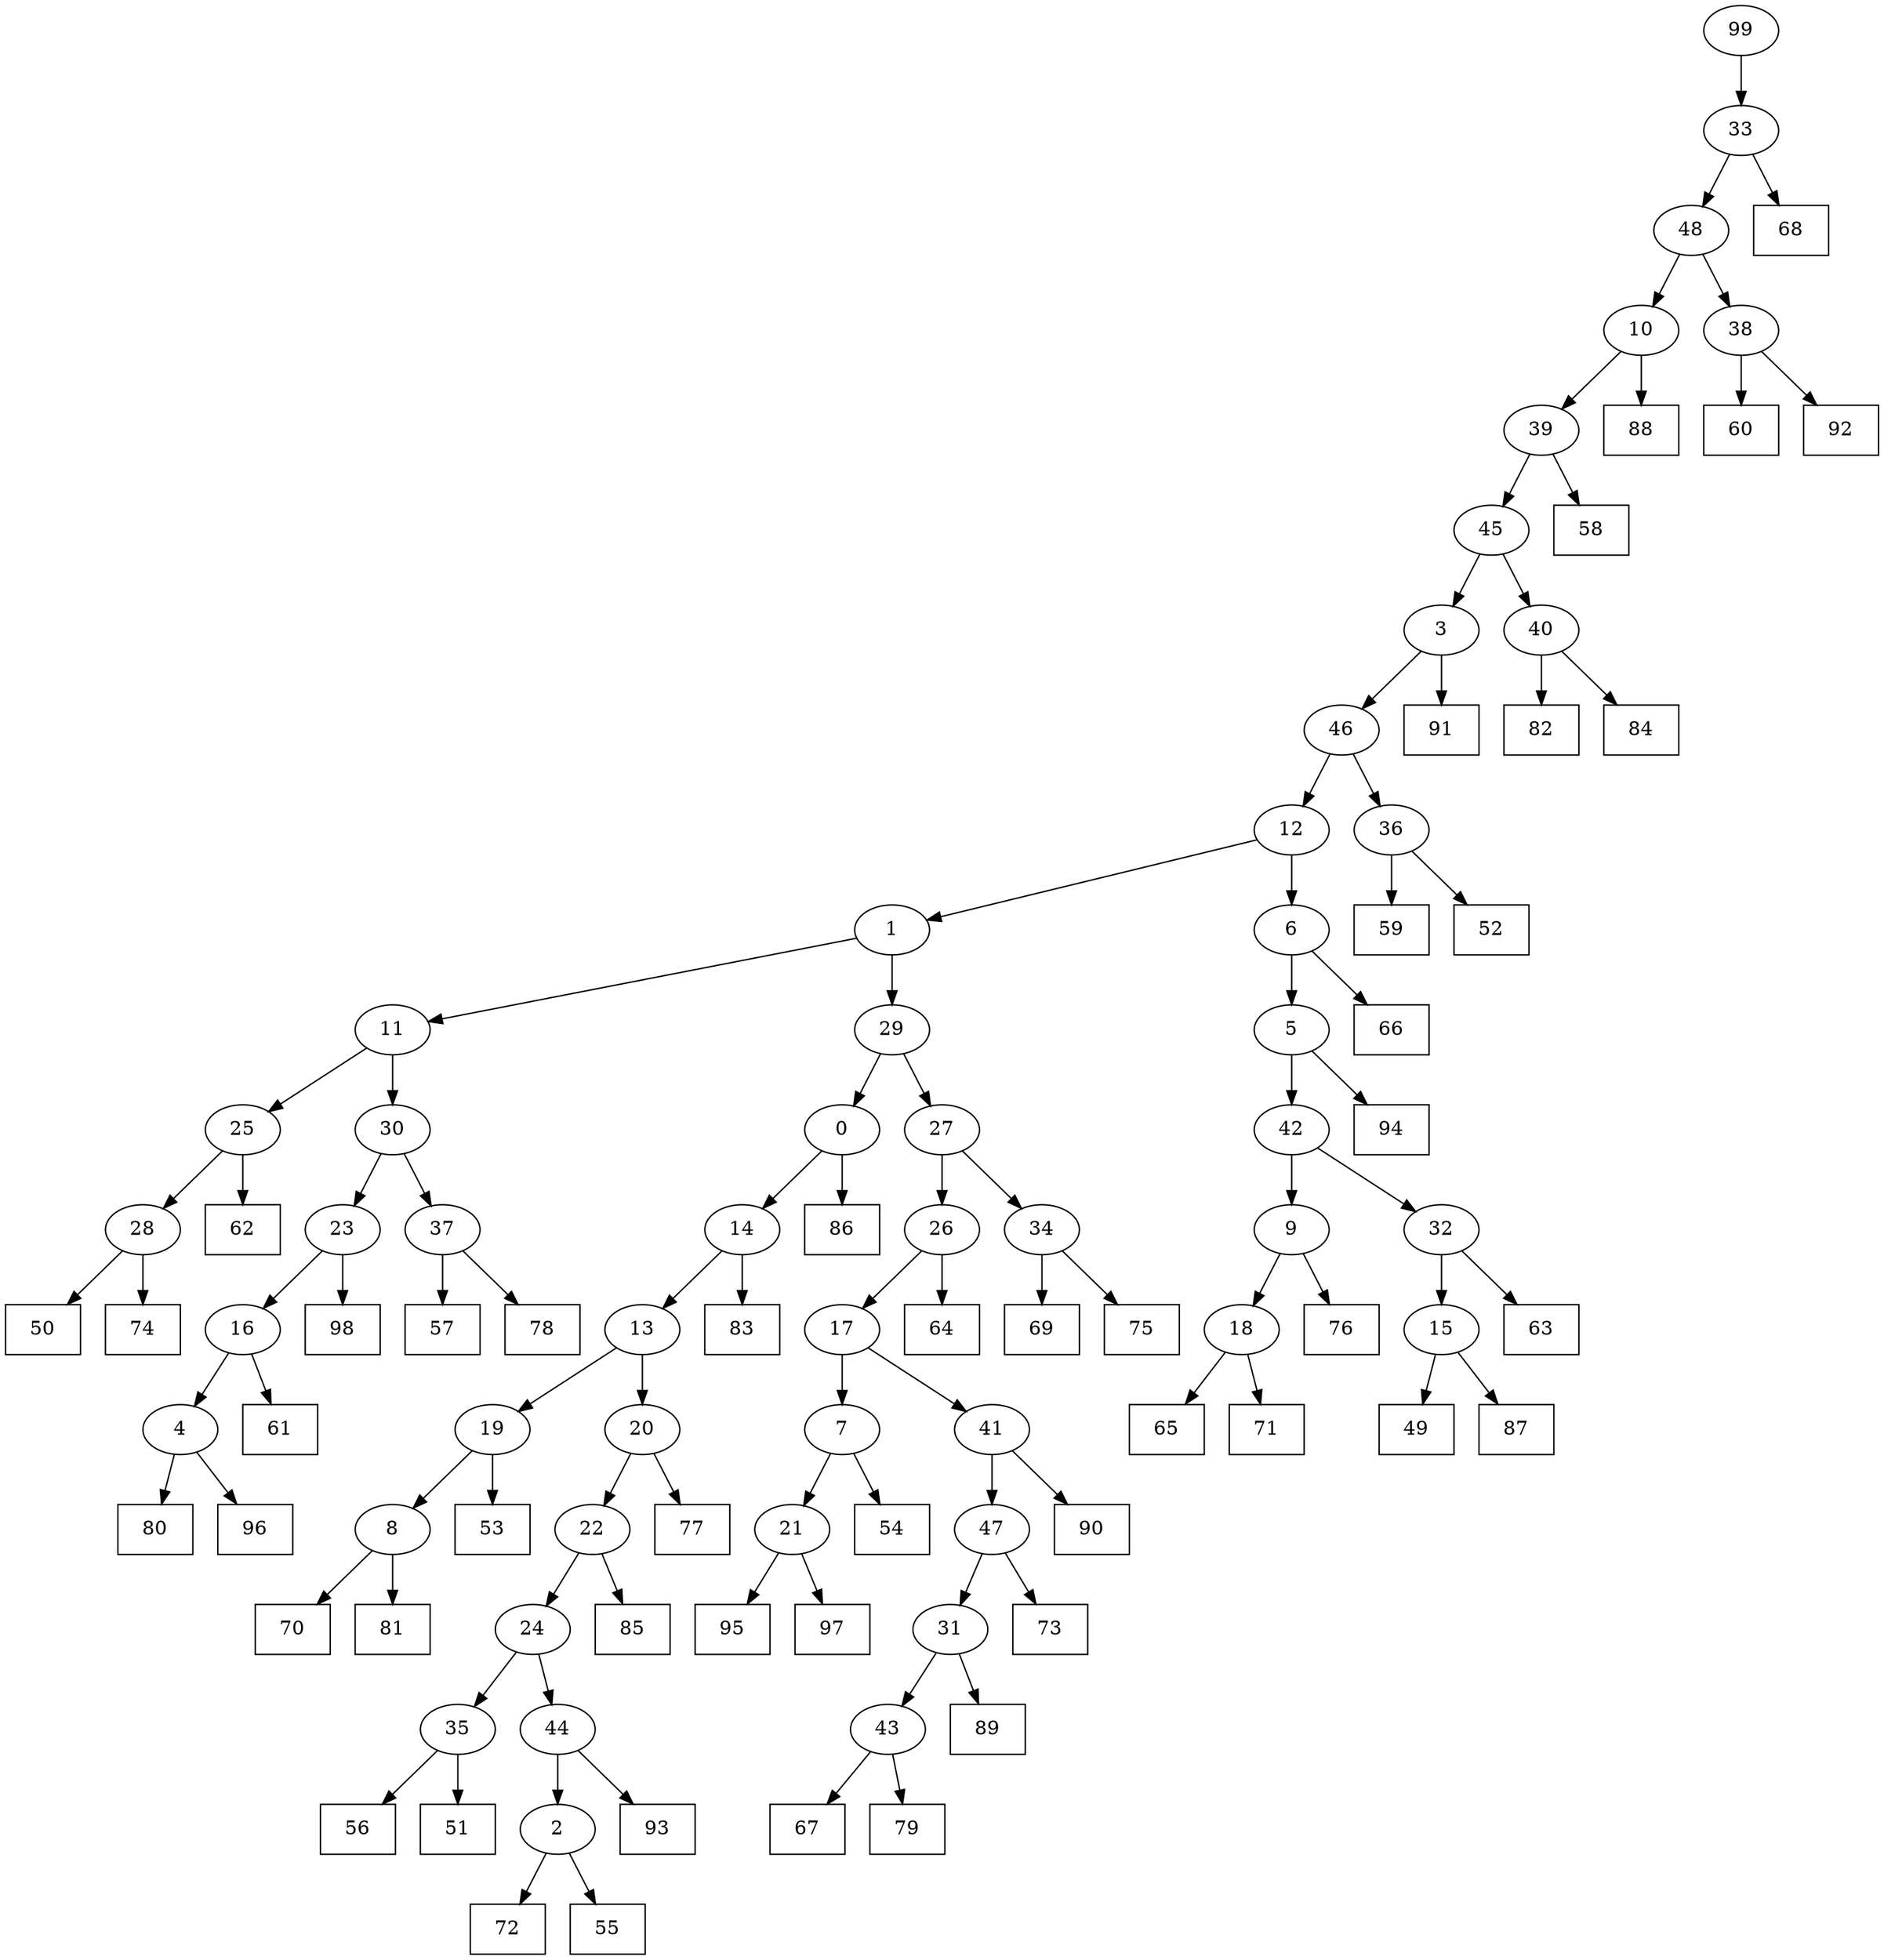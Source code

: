 digraph G {
0[label="0"];
1[label="1"];
2[label="2"];
3[label="3"];
4[label="4"];
5[label="5"];
6[label="6"];
7[label="7"];
8[label="8"];
9[label="9"];
10[label="10"];
11[label="11"];
12[label="12"];
13[label="13"];
14[label="14"];
15[label="15"];
16[label="16"];
17[label="17"];
18[label="18"];
19[label="19"];
20[label="20"];
21[label="21"];
22[label="22"];
23[label="23"];
24[label="24"];
25[label="25"];
26[label="26"];
27[label="27"];
28[label="28"];
29[label="29"];
30[label="30"];
31[label="31"];
32[label="32"];
33[label="33"];
34[label="34"];
35[label="35"];
36[label="36"];
37[label="37"];
38[label="38"];
39[label="39"];
40[label="40"];
41[label="41"];
42[label="42"];
43[label="43"];
44[label="44"];
45[label="45"];
46[label="46"];
47[label="47"];
48[label="48"];
49[shape=box,label="49"];
50[shape=box,label="89"];
51[shape=box,label="73"];
52[shape=box,label="95"];
53[shape=box,label="63"];
54[shape=box,label="80"];
55[shape=box,label="91"];
56[shape=box,label="69"];
57[shape=box,label="54"];
58[shape=box,label="93"];
59[shape=box,label="59"];
60[shape=box,label="67"];
61[shape=box,label="57"];
62[shape=box,label="62"];
63[shape=box,label="82"];
64[shape=box,label="70"];
65[shape=box,label="58"];
66[shape=box,label="72"];
67[shape=box,label="75"];
68[shape=box,label="66"];
69[shape=box,label="94"];
70[shape=box,label="61"];
71[shape=box,label="50"];
72[shape=box,label="98"];
73[shape=box,label="81"];
74[shape=box,label="65"];
75[shape=box,label="56"];
76[shape=box,label="87"];
77[shape=box,label="74"];
78[shape=box,label="97"];
79[shape=box,label="52"];
80[shape=box,label="53"];
81[shape=box,label="83"];
82[shape=box,label="60"];
83[shape=box,label="78"];
84[shape=box,label="85"];
85[shape=box,label="71"];
86[shape=box,label="51"];
87[shape=box,label="55"];
88[shape=box,label="77"];
89[shape=box,label="64"];
90[shape=box,label="90"];
91[shape=box,label="76"];
92[shape=box,label="88"];
93[shape=box,label="86"];
94[shape=box,label="79"];
95[shape=box,label="96"];
96[shape=box,label="68"];
97[shape=box,label="92"];
98[shape=box,label="84"];
99[label="99"];
34->56 ;
21->52 ;
16->70 ;
19->8 ;
43->60 ;
99->33 ;
32->53 ;
20->88 ;
48->10 ;
40->98 ;
35->86 ;
6->5 ;
17->7 ;
13->19 ;
19->80 ;
23->16 ;
5->69 ;
37->61 ;
38->82 ;
12->1 ;
42->32 ;
38->97 ;
33->48 ;
0->93 ;
36->79 ;
8->73 ;
28->77 ;
15->76 ;
10->92 ;
41->47 ;
47->51 ;
30->23 ;
5->42 ;
18->74 ;
39->45 ;
23->72 ;
25->28 ;
4->95 ;
20->22 ;
6->68 ;
34->67 ;
28->71 ;
12->6 ;
9->18 ;
18->85 ;
26->17 ;
1->29 ;
47->31 ;
31->50 ;
30->37 ;
31->43 ;
43->94 ;
29->27 ;
16->4 ;
44->58 ;
7->57 ;
33->96 ;
35->75 ;
37->83 ;
2->87 ;
46->36 ;
36->59 ;
7->21 ;
21->78 ;
22->84 ;
14->13 ;
32->15 ;
15->49 ;
40->63 ;
42->9 ;
9->91 ;
29->0 ;
14->81 ;
8->64 ;
10->39 ;
39->65 ;
0->14 ;
22->24 ;
24->44 ;
4->54 ;
46->12 ;
27->34 ;
26->89 ;
45->40 ;
3->46 ;
13->20 ;
1->11 ;
11->30 ;
24->35 ;
11->25 ;
25->62 ;
48->38 ;
45->3 ;
3->55 ;
17->41 ;
41->90 ;
27->26 ;
44->2 ;
2->66 ;
}
